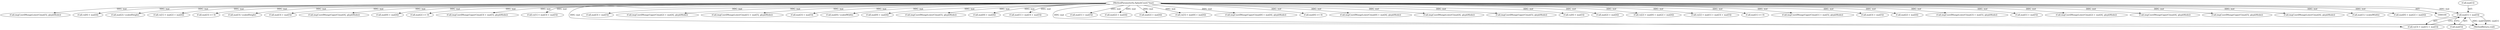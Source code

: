 digraph "0_poppler_a205e71a2dbe0c8d4f4905a76a3f79ec522eacec@array" {
"1000221" [label="(Call,mat[1] + mat[5])"];
"1000105" [label="(MethodParameterIn,SplashCoord *mat)"];
"1000408" [label="(Call,imgCoordMungeLowerC(mat[5], glyphMode))"];
"1000140" [label="(Call,vx[0] = mat[4])"];
"1000566" [label="(Call,mat[2] / scaledHeight)"];
"1000154" [label="(Call,vx[1] = mat[2] + mat[4])"];
"1000484" [label="(Call,mat[3] >= 0)"];
"1000573" [label="(Call,mat[3] / scaledHeight)"];
"1000199" [label="(Call,mat[3] + mat[5])"];
"1000375" [label="(Call,imgCoordMungeUpperC(mat[4], glyphMode))"];
"1000381" [label="(Call,mat[0] + mat[4])"];
"1000441" [label="(Call,mat[2] >= 0)"];
"1000493" [label="(Call,imgCoordMungeUpperC(mat[3] + mat[5], glyphMode))"];
"1000165" [label="(Call,vy[1] = mat[3] + mat[5])"];
"1000652" [label="(MethodReturn,void)"];
"1000494" [label="(Call,mat[3] + mat[5])"];
"1000450" [label="(Call,imgCoordMungeUpperC(mat[2] + mat[4], glyphMode))"];
"1000423" [label="(Call,imgCoordMungeLowerC(mat[1] + mat[5], glyphMode))"];
"1000518" [label="(Call,mat[3] + mat[5])"];
"1000552" [label="(Call,mat[0] / scaledWidth)"];
"1000210" [label="(Call,mat[0] + mat[4])"];
"1000502" [label="(Call,imgCoordMungeLowerC(mat[5], glyphMode))"];
"1000357" [label="(Call,mat[0] + mat[4])"];
"1000195" [label="(Call,mat[1] + mat[3] + mat[5])"];
"1000217" [label="(Call,vy[3] = mat[1] + mat[5])"];
"1000400" [label="(Call,mat[1] + mat[5])"];
"1000451" [label="(Call,mat[2] + mat[4])"];
"1000184" [label="(Call,mat[2] + mat[4])"];
"1000222" [label="(Call,mat[1])"];
"1000206" [label="(Call,vx[3] = mat[0] + mat[4])"];
"1000356" [label="(Call,imgCoordMungeUpperC(mat[0] + mat[4], glyphMode))"];
"1000347" [label="(Call,mat[0] >= 0)"];
"1000380" [label="(Call,imgCoordMungeLowerC(mat[0] + mat[4], glyphMode))"];
"1000365" [label="(Call,imgCoordMungeLowerC(mat[4], glyphMode))"];
"1000418" [label="(Call,imgCoordMungeUpperC(mat[5], glyphMode))"];
"1000221" [label="(Call,mat[1] + mat[5])"];
"1000147" [label="(Call,vy[0] = mat[5])"];
"1000158" [label="(Call,mat[2] + mat[4])"];
"1000176" [label="(Call,vx[2] = mat[0] + mat[2] + mat[4])"];
"1000191" [label="(Call,vy[2] = mat[1] + mat[3] + mat[5])"];
"1000390" [label="(Call,mat[1] >= 0)"];
"1000399" [label="(Call,imgCoordMungeUpperC(mat[1] + mat[5], glyphMode))"];
"1000169" [label="(Call,mat[3] + mat[5])"];
"1000475" [label="(Call,mat[2] + mat[4])"];
"1000517" [label="(Call,imgCoordMungeLowerC(mat[3] + mat[5], glyphMode))"];
"1000424" [label="(Call,mat[1] + mat[5])"];
"1000474" [label="(Call,imgCoordMungeLowerC(mat[2] + mat[4], glyphMode))"];
"1000469" [label="(Call,imgCoordMungeUpperC(mat[4], glyphMode))"];
"1000512" [label="(Call,imgCoordMungeUpperC(mat[5], glyphMode))"];
"1000105" [label="(MethodParameterIn,SplashCoord *mat)"];
"1000459" [label="(Call,imgCoordMungeLowerC(mat[4], glyphMode))"];
"1000559" [label="(Call,mat[1] / scaledWidth)"];
"1000180" [label="(Call,mat[0] + mat[2] + mat[4])"];
"1000225" [label="(Call,mat[5])"];
"1000221" -> "1000217"  [label="AST: "];
"1000221" -> "1000225"  [label="CFG: "];
"1000222" -> "1000221"  [label="AST: "];
"1000225" -> "1000221"  [label="AST: "];
"1000217" -> "1000221"  [label="CFG: "];
"1000221" -> "1000652"  [label="DDG: mat[5]"];
"1000221" -> "1000652"  [label="DDG: mat[1]"];
"1000105" -> "1000221"  [label="DDG: mat"];
"1000105" -> "1000100"  [label="AST: "];
"1000105" -> "1000652"  [label="DDG: mat"];
"1000105" -> "1000140"  [label="DDG: mat"];
"1000105" -> "1000147"  [label="DDG: mat"];
"1000105" -> "1000154"  [label="DDG: mat"];
"1000105" -> "1000158"  [label="DDG: mat"];
"1000105" -> "1000165"  [label="DDG: mat"];
"1000105" -> "1000169"  [label="DDG: mat"];
"1000105" -> "1000176"  [label="DDG: mat"];
"1000105" -> "1000180"  [label="DDG: mat"];
"1000105" -> "1000184"  [label="DDG: mat"];
"1000105" -> "1000191"  [label="DDG: mat"];
"1000105" -> "1000195"  [label="DDG: mat"];
"1000105" -> "1000199"  [label="DDG: mat"];
"1000105" -> "1000206"  [label="DDG: mat"];
"1000105" -> "1000210"  [label="DDG: mat"];
"1000105" -> "1000217"  [label="DDG: mat"];
"1000105" -> "1000347"  [label="DDG: mat"];
"1000105" -> "1000356"  [label="DDG: mat"];
"1000105" -> "1000357"  [label="DDG: mat"];
"1000105" -> "1000365"  [label="DDG: mat"];
"1000105" -> "1000375"  [label="DDG: mat"];
"1000105" -> "1000380"  [label="DDG: mat"];
"1000105" -> "1000381"  [label="DDG: mat"];
"1000105" -> "1000390"  [label="DDG: mat"];
"1000105" -> "1000399"  [label="DDG: mat"];
"1000105" -> "1000400"  [label="DDG: mat"];
"1000105" -> "1000408"  [label="DDG: mat"];
"1000105" -> "1000418"  [label="DDG: mat"];
"1000105" -> "1000423"  [label="DDG: mat"];
"1000105" -> "1000424"  [label="DDG: mat"];
"1000105" -> "1000441"  [label="DDG: mat"];
"1000105" -> "1000450"  [label="DDG: mat"];
"1000105" -> "1000451"  [label="DDG: mat"];
"1000105" -> "1000459"  [label="DDG: mat"];
"1000105" -> "1000469"  [label="DDG: mat"];
"1000105" -> "1000474"  [label="DDG: mat"];
"1000105" -> "1000475"  [label="DDG: mat"];
"1000105" -> "1000484"  [label="DDG: mat"];
"1000105" -> "1000493"  [label="DDG: mat"];
"1000105" -> "1000494"  [label="DDG: mat"];
"1000105" -> "1000502"  [label="DDG: mat"];
"1000105" -> "1000512"  [label="DDG: mat"];
"1000105" -> "1000517"  [label="DDG: mat"];
"1000105" -> "1000518"  [label="DDG: mat"];
"1000105" -> "1000552"  [label="DDG: mat"];
"1000105" -> "1000559"  [label="DDG: mat"];
"1000105" -> "1000566"  [label="DDG: mat"];
"1000105" -> "1000573"  [label="DDG: mat"];
}
